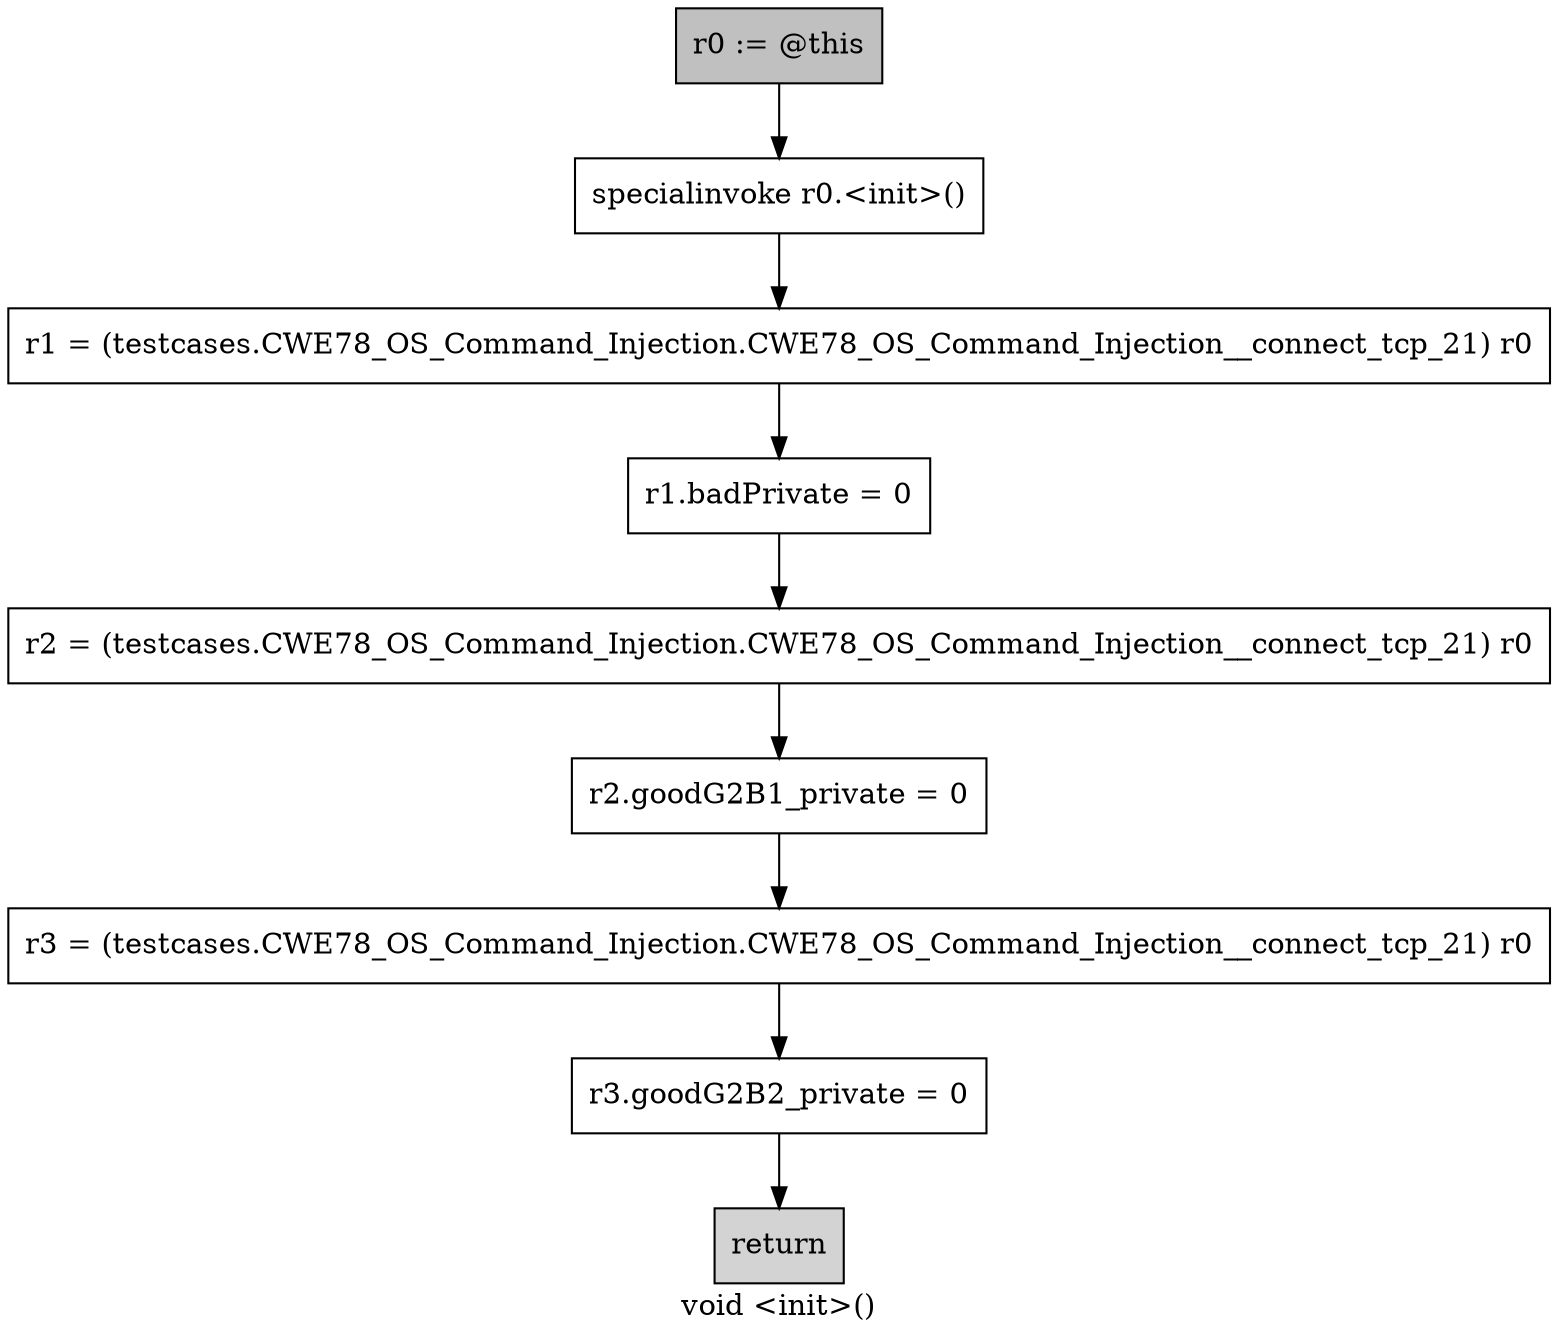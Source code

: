 digraph "void <init>()" {
    label="void <init>()";
    node [shape=box];
    "0" [style=filled,fillcolor=gray,label="r0 := @this",];
    "1" [label="specialinvoke r0.<init>()",];
    "0"->"1";
    "2" [label="r1 = (testcases.CWE78_OS_Command_Injection.CWE78_OS_Command_Injection__connect_tcp_21) r0",];
    "1"->"2";
    "3" [label="r1.badPrivate = 0",];
    "2"->"3";
    "4" [label="r2 = (testcases.CWE78_OS_Command_Injection.CWE78_OS_Command_Injection__connect_tcp_21) r0",];
    "3"->"4";
    "5" [label="r2.goodG2B1_private = 0",];
    "4"->"5";
    "6" [label="r3 = (testcases.CWE78_OS_Command_Injection.CWE78_OS_Command_Injection__connect_tcp_21) r0",];
    "5"->"6";
    "7" [label="r3.goodG2B2_private = 0",];
    "6"->"7";
    "8" [style=filled,fillcolor=lightgray,label="return",];
    "7"->"8";
}
